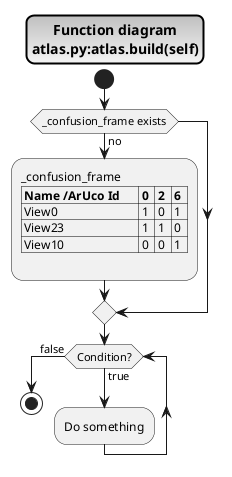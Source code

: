 @startuml
skinparam titleBorderRoundCorner 15
skinparam titleBorderThickness 2
skinparam titleBorderColor Black
skinparam titleBackgroundColor Silver-WhiteSmoke
skinparam classFontColor automatic
skinparam classHeaderBackgroundColor WhiteSmoke
skinparam monochrome true
skinparam handwritten false

title Function diagram\n<b>atlas.py:atlas.build(self)

start
if (_confusion_frame exists) then (no)
:_confusion_frame
|= Name /ArUco Id      |= 0 |= 2 |= 6 |
| View0 | 1  | 0  | 1  |
| View23 | 1  | 1  | 0  |
| View10 | 0  | 0  | 1  |
;
endif
 while (Condition?) is (true)

    :Do something;

endwhile (false)
stop

@enduml
